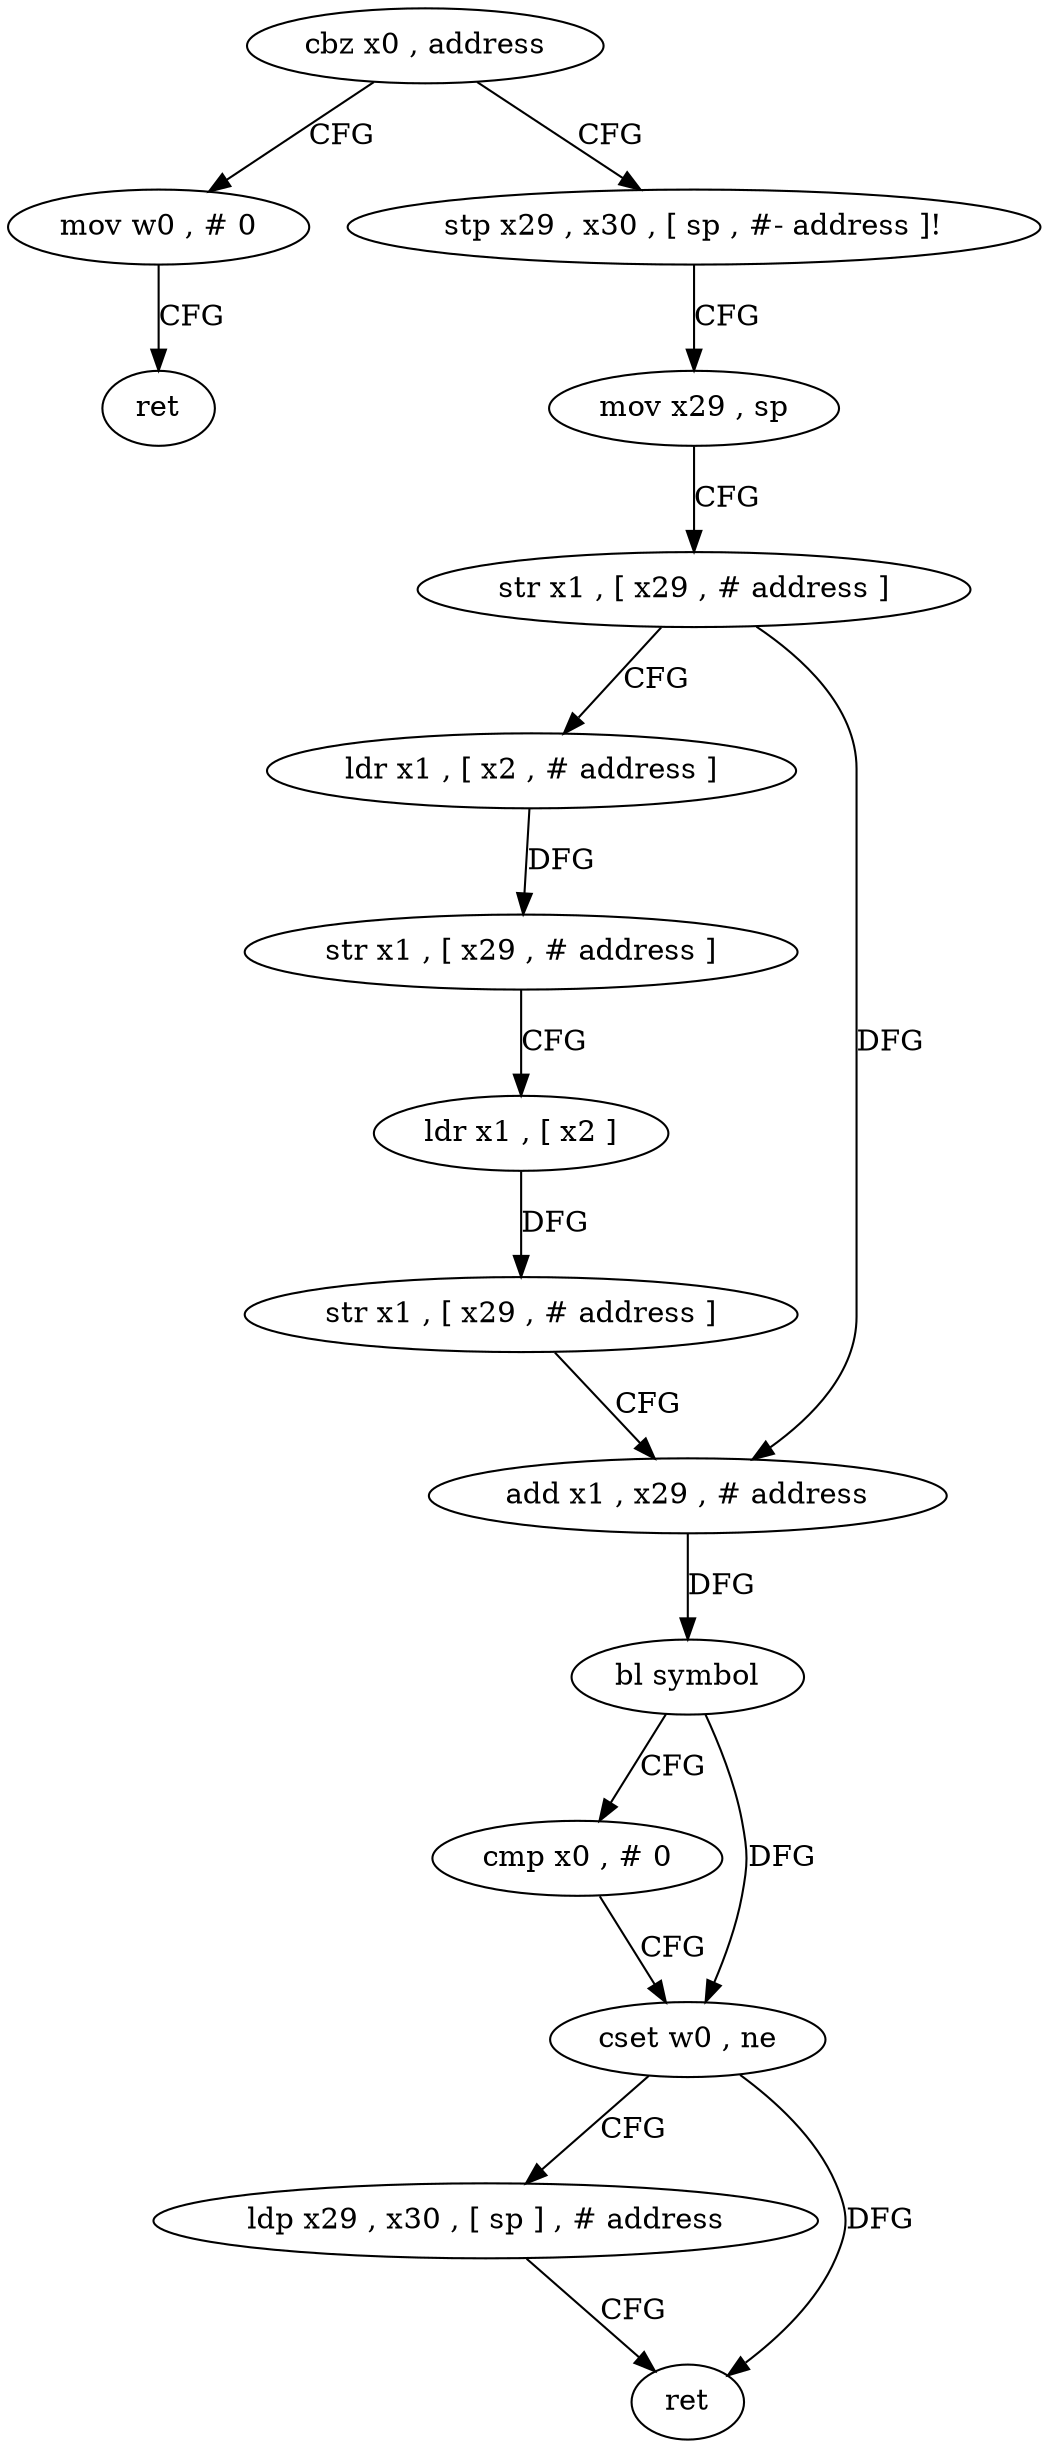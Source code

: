 digraph "func" {
"167652" [label = "cbz x0 , address" ]
"167708" [label = "mov w0 , # 0" ]
"167656" [label = "stp x29 , x30 , [ sp , #- address ]!" ]
"167712" [label = "ret" ]
"167660" [label = "mov x29 , sp" ]
"167664" [label = "str x1 , [ x29 , # address ]" ]
"167668" [label = "ldr x1 , [ x2 , # address ]" ]
"167672" [label = "str x1 , [ x29 , # address ]" ]
"167676" [label = "ldr x1 , [ x2 ]" ]
"167680" [label = "str x1 , [ x29 , # address ]" ]
"167684" [label = "add x1 , x29 , # address" ]
"167688" [label = "bl symbol" ]
"167692" [label = "cmp x0 , # 0" ]
"167696" [label = "cset w0 , ne" ]
"167700" [label = "ldp x29 , x30 , [ sp ] , # address" ]
"167704" [label = "ret" ]
"167652" -> "167708" [ label = "CFG" ]
"167652" -> "167656" [ label = "CFG" ]
"167708" -> "167712" [ label = "CFG" ]
"167656" -> "167660" [ label = "CFG" ]
"167660" -> "167664" [ label = "CFG" ]
"167664" -> "167668" [ label = "CFG" ]
"167664" -> "167684" [ label = "DFG" ]
"167668" -> "167672" [ label = "DFG" ]
"167672" -> "167676" [ label = "CFG" ]
"167676" -> "167680" [ label = "DFG" ]
"167680" -> "167684" [ label = "CFG" ]
"167684" -> "167688" [ label = "DFG" ]
"167688" -> "167692" [ label = "CFG" ]
"167688" -> "167696" [ label = "DFG" ]
"167692" -> "167696" [ label = "CFG" ]
"167696" -> "167700" [ label = "CFG" ]
"167696" -> "167704" [ label = "DFG" ]
"167700" -> "167704" [ label = "CFG" ]
}
